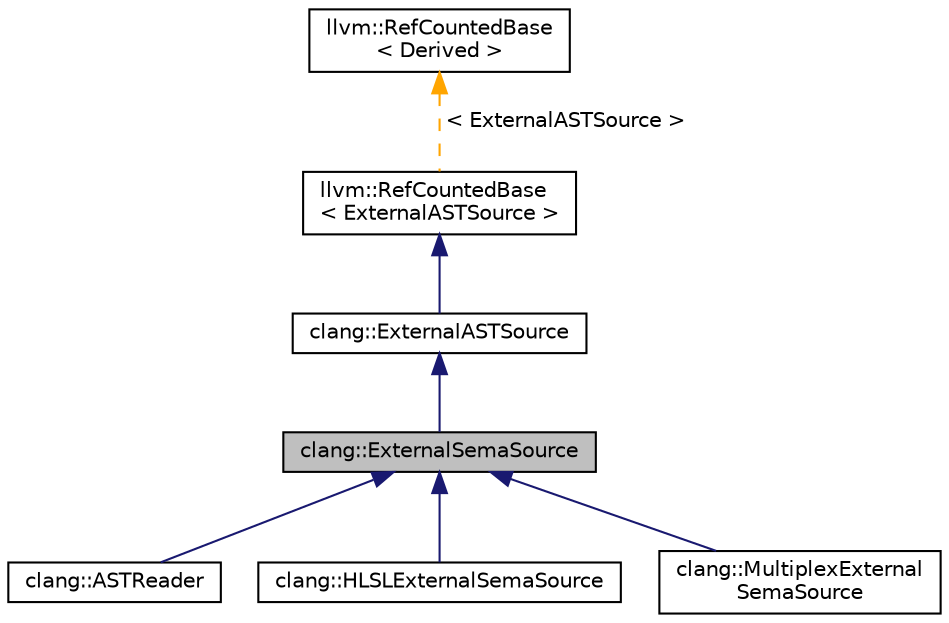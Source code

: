 digraph "clang::ExternalSemaSource"
{
 // LATEX_PDF_SIZE
  bgcolor="transparent";
  edge [fontname="Helvetica",fontsize="10",labelfontname="Helvetica",labelfontsize="10"];
  node [fontname="Helvetica",fontsize="10",shape=record];
  Node1 [label="clang::ExternalSemaSource",height=0.2,width=0.4,color="black", fillcolor="grey75", style="filled", fontcolor="black",tooltip="An abstract interface that should be implemented by external AST sources that also provide informatio..."];
  Node2 -> Node1 [dir="back",color="midnightblue",fontsize="10",style="solid",fontname="Helvetica"];
  Node2 [label="clang::ExternalASTSource",height=0.2,width=0.4,color="black",URL="$classclang_1_1ExternalASTSource.html",tooltip="Abstract interface for external sources of AST nodes."];
  Node3 -> Node2 [dir="back",color="midnightblue",fontsize="10",style="solid",fontname="Helvetica"];
  Node3 [label="llvm::RefCountedBase\l\< ExternalASTSource \>",height=0.2,width=0.4,color="black",URL="$classllvm_1_1RefCountedBase.html",tooltip=" "];
  Node4 -> Node3 [dir="back",color="orange",fontsize="10",style="dashed",label=" \< ExternalASTSource \>" ,fontname="Helvetica"];
  Node4 [label="llvm::RefCountedBase\l\< Derived \>",height=0.2,width=0.4,color="black",URL="$classllvm_1_1RefCountedBase.html",tooltip=" "];
  Node1 -> Node5 [dir="back",color="midnightblue",fontsize="10",style="solid",fontname="Helvetica"];
  Node5 [label="clang::ASTReader",height=0.2,width=0.4,color="black",URL="$classclang_1_1ASTReader.html",tooltip="Reads an AST files chain containing the contents of a translation unit."];
  Node1 -> Node6 [dir="back",color="midnightblue",fontsize="10",style="solid",fontname="Helvetica"];
  Node6 [label="clang::HLSLExternalSemaSource",height=0.2,width=0.4,color="black",URL="$classclang_1_1HLSLExternalSemaSource.html",tooltip=" "];
  Node1 -> Node7 [dir="back",color="midnightblue",fontsize="10",style="solid",fontname="Helvetica"];
  Node7 [label="clang::MultiplexExternal\lSemaSource",height=0.2,width=0.4,color="black",URL="$classclang_1_1MultiplexExternalSemaSource.html",tooltip="An abstract interface that should be implemented by external AST sources that also provide informatio..."];
}
